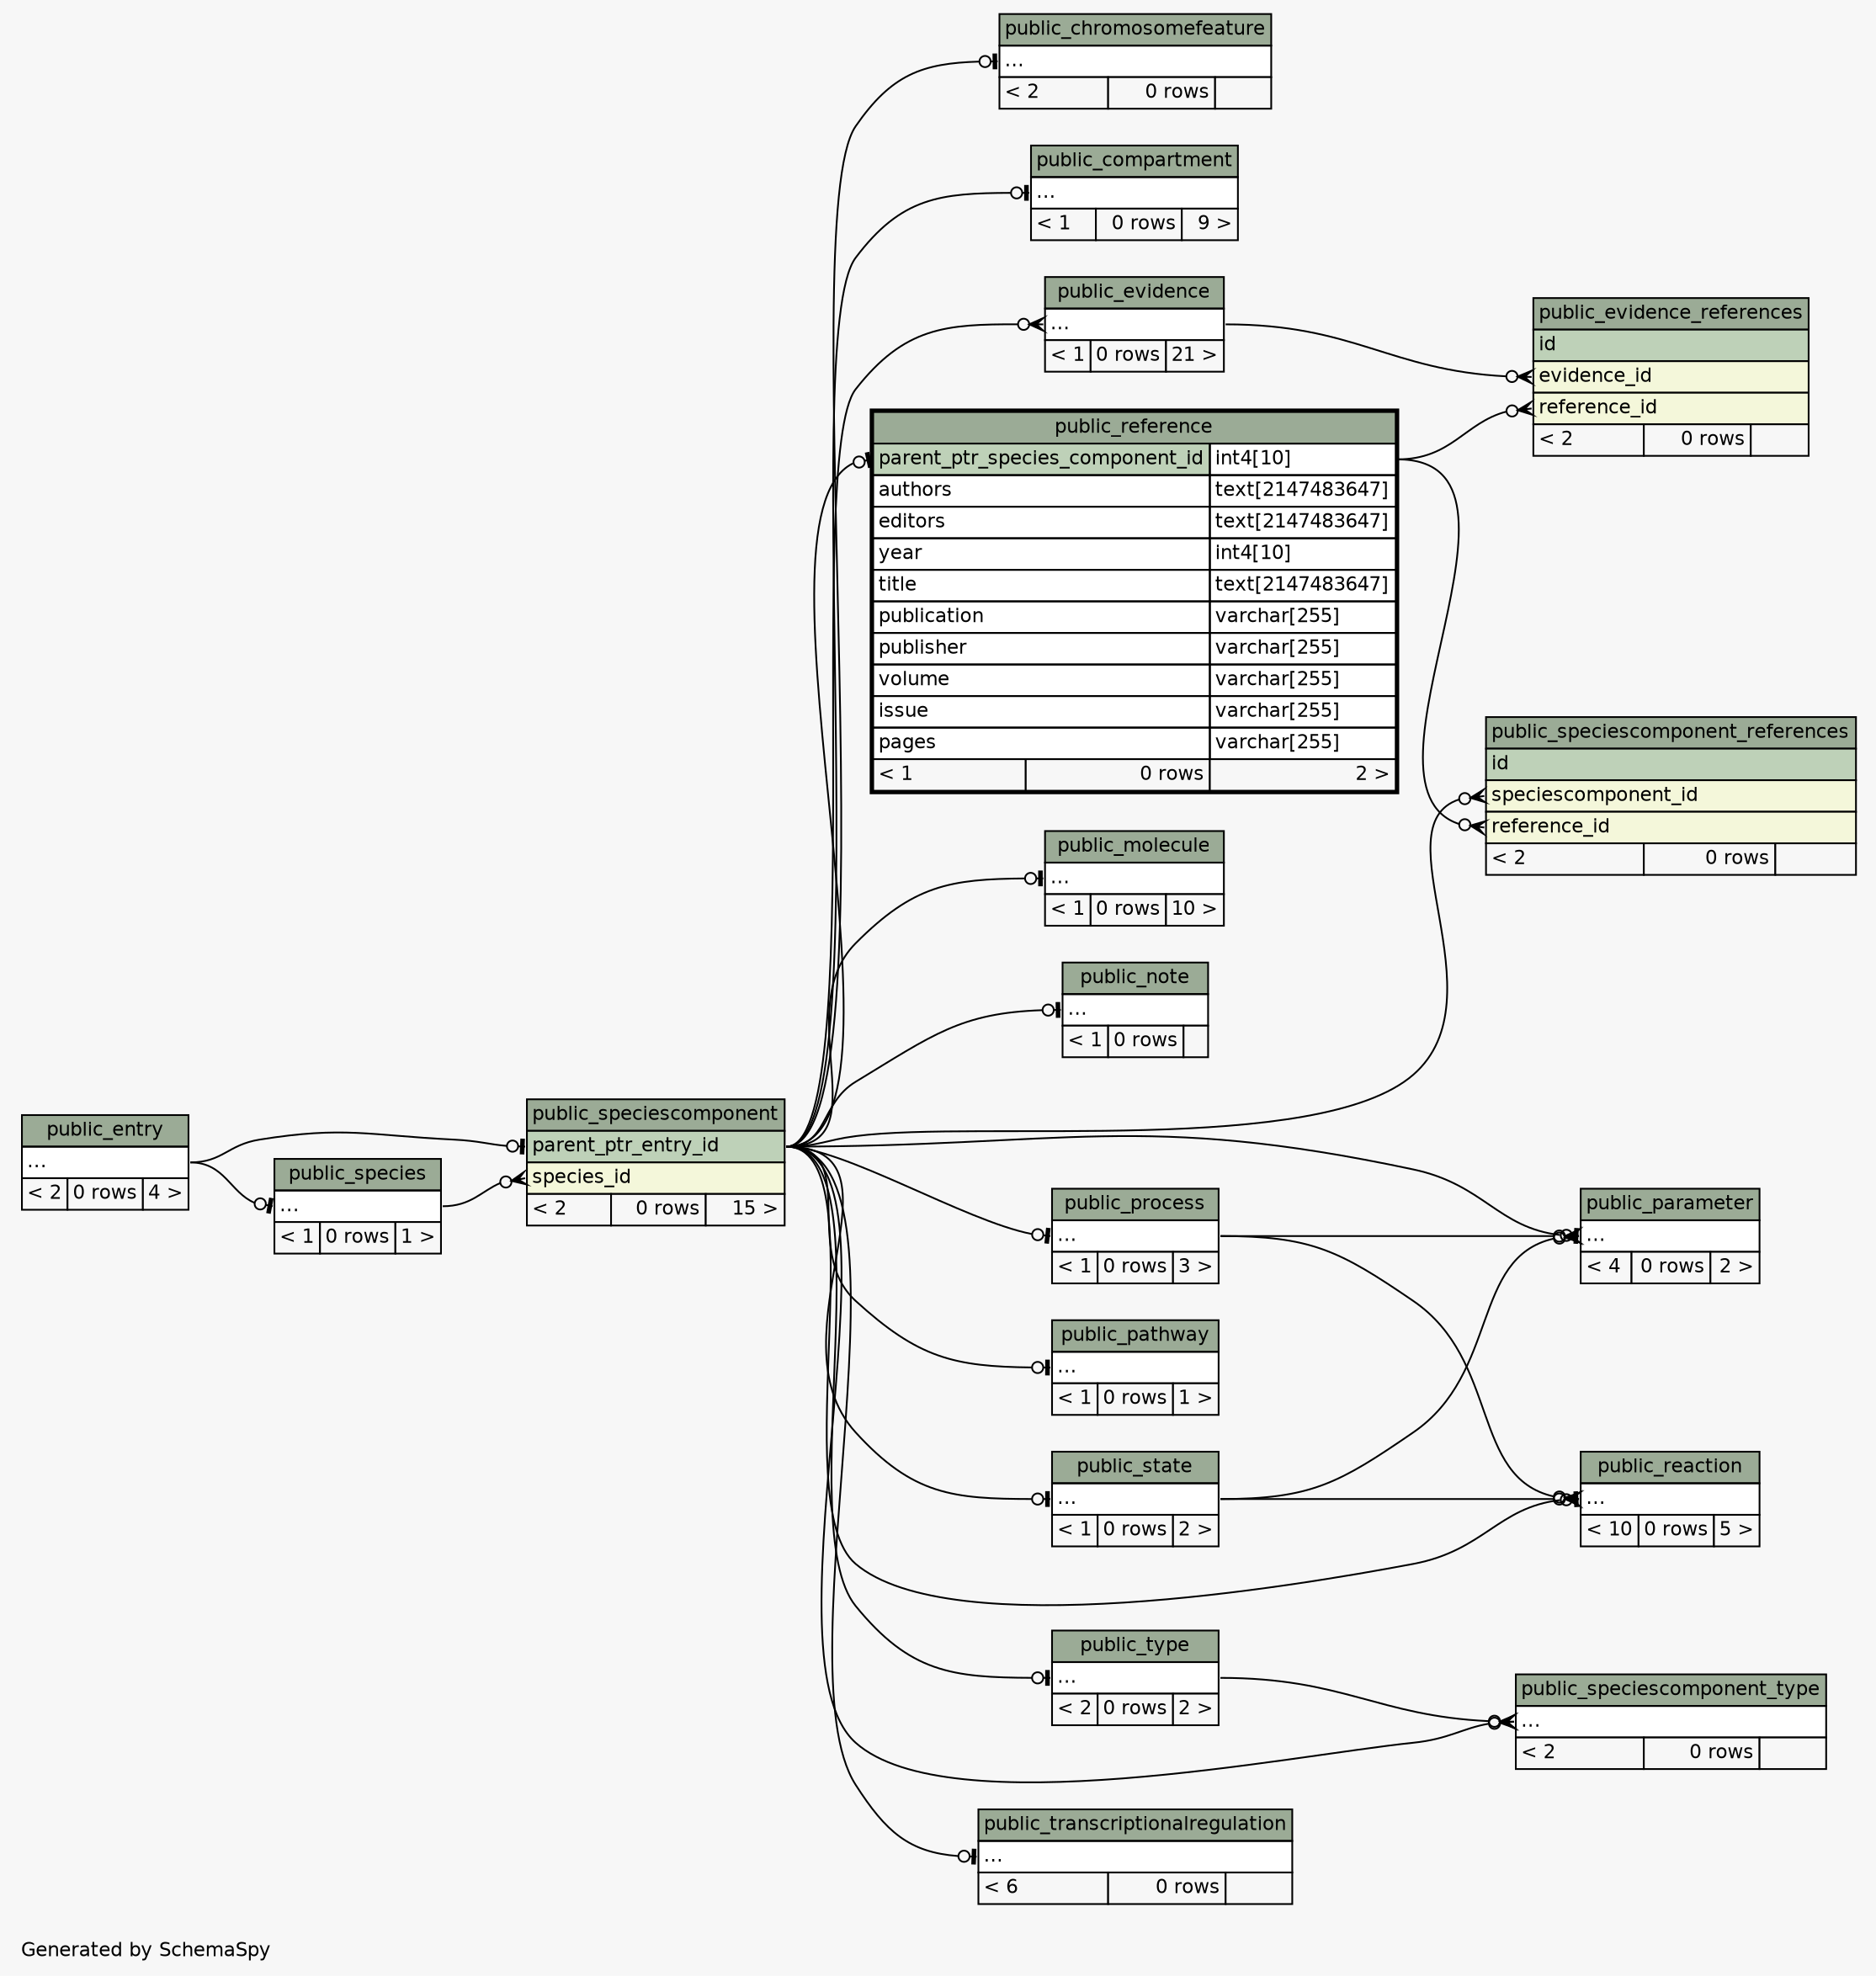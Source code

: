 // dot 2.36.0 on Linux 3.13.0-43-generic
// SchemaSpy rev 590
digraph "twoDegreesRelationshipsDiagram" {
  graph [
    rankdir="RL"
    bgcolor="#f7f7f7"
    label="\nGenerated by SchemaSpy"
    labeljust="l"
    nodesep="0.18"
    ranksep="0.46"
    fontname="Helvetica"
    fontsize="11"
  ];
  node [
    fontname="Helvetica"
    fontsize="11"
    shape="plaintext"
  ];
  edge [
    arrowsize="0.8"
  ];
  "public_chromosomefeature":"elipses":w -> "public_speciescomponent":"parent_ptr_entry_id":e [arrowhead=none dir=back arrowtail=teeodot];
  "public_compartment":"elipses":w -> "public_speciescomponent":"parent_ptr_entry_id":e [arrowhead=none dir=back arrowtail=teeodot];
  "public_evidence":"elipses":w -> "public_speciescomponent":"parent_ptr_entry_id":e [arrowhead=none dir=back arrowtail=crowodot];
  "public_evidence_references":"evidence_id":w -> "public_evidence":"elipses":e [arrowhead=none dir=back arrowtail=crowodot];
  "public_evidence_references":"reference_id":w -> "public_reference":"parent_ptr_species_component_id.type":e [arrowhead=none dir=back arrowtail=crowodot];
  "public_molecule":"elipses":w -> "public_speciescomponent":"parent_ptr_entry_id":e [arrowhead=none dir=back arrowtail=teeodot];
  "public_note":"elipses":w -> "public_speciescomponent":"parent_ptr_entry_id":e [arrowhead=none dir=back arrowtail=teeodot];
  "public_parameter":"elipses":w -> "public_speciescomponent":"parent_ptr_entry_id":e [arrowhead=none dir=back arrowtail=teeodot];
  "public_parameter":"elipses":w -> "public_process":"elipses":e [arrowhead=none dir=back arrowtail=crowodot];
  "public_parameter":"elipses":w -> "public_state":"elipses":e [arrowhead=none dir=back arrowtail=crowodot];
  "public_pathway":"elipses":w -> "public_speciescomponent":"parent_ptr_entry_id":e [arrowhead=none dir=back arrowtail=teeodot];
  "public_process":"elipses":w -> "public_speciescomponent":"parent_ptr_entry_id":e [arrowhead=none dir=back arrowtail=teeodot];
  "public_reaction":"elipses":w -> "public_speciescomponent":"parent_ptr_entry_id":e [arrowhead=none dir=back arrowtail=teeodot];
  "public_reaction":"elipses":w -> "public_process":"elipses":e [arrowhead=none dir=back arrowtail=crowodot];
  "public_reaction":"elipses":w -> "public_state":"elipses":e [arrowhead=none dir=back arrowtail=crowodot];
  "public_reference":"parent_ptr_species_component_id":w -> "public_speciescomponent":"parent_ptr_entry_id":e [arrowhead=none dir=back arrowtail=teeodot];
  "public_species":"elipses":w -> "public_entry":"elipses":e [arrowhead=none dir=back arrowtail=teeodot];
  "public_speciescomponent":"parent_ptr_entry_id":w -> "public_entry":"elipses":e [arrowhead=none dir=back arrowtail=teeodot];
  "public_speciescomponent":"species_id":w -> "public_species":"elipses":e [arrowhead=none dir=back arrowtail=crowodot];
  "public_speciescomponent_references":"reference_id":w -> "public_reference":"parent_ptr_species_component_id.type":e [arrowhead=none dir=back arrowtail=crowodot];
  "public_speciescomponent_references":"speciescomponent_id":w -> "public_speciescomponent":"parent_ptr_entry_id":e [arrowhead=none dir=back arrowtail=crowodot];
  "public_speciescomponent_type":"elipses":w -> "public_speciescomponent":"parent_ptr_entry_id":e [arrowhead=none dir=back arrowtail=crowodot];
  "public_speciescomponent_type":"elipses":w -> "public_type":"elipses":e [arrowhead=none dir=back arrowtail=crowodot];
  "public_state":"elipses":w -> "public_speciescomponent":"parent_ptr_entry_id":e [arrowhead=none dir=back arrowtail=teeodot];
  "public_transcriptionalregulation":"elipses":w -> "public_speciescomponent":"parent_ptr_entry_id":e [arrowhead=none dir=back arrowtail=teeodot];
  "public_type":"elipses":w -> "public_speciescomponent":"parent_ptr_entry_id":e [arrowhead=none dir=back arrowtail=teeodot];
  "public_chromosomefeature" [
    label=<
    <TABLE BORDER="0" CELLBORDER="1" CELLSPACING="0" BGCOLOR="#ffffff">
      <TR><TD COLSPAN="3" BGCOLOR="#9bab96" ALIGN="CENTER">public_chromosomefeature</TD></TR>
      <TR><TD PORT="elipses" COLSPAN="3" ALIGN="LEFT">...</TD></TR>
      <TR><TD ALIGN="LEFT" BGCOLOR="#f7f7f7">&lt; 2</TD><TD ALIGN="RIGHT" BGCOLOR="#f7f7f7">0 rows</TD><TD ALIGN="RIGHT" BGCOLOR="#f7f7f7">  </TD></TR>
    </TABLE>>
    URL="public_chromosomefeature.html"
    tooltip="public_chromosomefeature"
  ];
  "public_compartment" [
    label=<
    <TABLE BORDER="0" CELLBORDER="1" CELLSPACING="0" BGCOLOR="#ffffff">
      <TR><TD COLSPAN="3" BGCOLOR="#9bab96" ALIGN="CENTER">public_compartment</TD></TR>
      <TR><TD PORT="elipses" COLSPAN="3" ALIGN="LEFT">...</TD></TR>
      <TR><TD ALIGN="LEFT" BGCOLOR="#f7f7f7">&lt; 1</TD><TD ALIGN="RIGHT" BGCOLOR="#f7f7f7">0 rows</TD><TD ALIGN="RIGHT" BGCOLOR="#f7f7f7">9 &gt;</TD></TR>
    </TABLE>>
    URL="public_compartment.html"
    tooltip="public_compartment"
  ];
  "public_entry" [
    label=<
    <TABLE BORDER="0" CELLBORDER="1" CELLSPACING="0" BGCOLOR="#ffffff">
      <TR><TD COLSPAN="3" BGCOLOR="#9bab96" ALIGN="CENTER">public_entry</TD></TR>
      <TR><TD PORT="elipses" COLSPAN="3" ALIGN="LEFT">...</TD></TR>
      <TR><TD ALIGN="LEFT" BGCOLOR="#f7f7f7">&lt; 2</TD><TD ALIGN="RIGHT" BGCOLOR="#f7f7f7">0 rows</TD><TD ALIGN="RIGHT" BGCOLOR="#f7f7f7">4 &gt;</TD></TR>
    </TABLE>>
    URL="public_entry.html"
    tooltip="public_entry"
  ];
  "public_evidence" [
    label=<
    <TABLE BORDER="0" CELLBORDER="1" CELLSPACING="0" BGCOLOR="#ffffff">
      <TR><TD COLSPAN="3" BGCOLOR="#9bab96" ALIGN="CENTER">public_evidence</TD></TR>
      <TR><TD PORT="elipses" COLSPAN="3" ALIGN="LEFT">...</TD></TR>
      <TR><TD ALIGN="LEFT" BGCOLOR="#f7f7f7">&lt; 1</TD><TD ALIGN="RIGHT" BGCOLOR="#f7f7f7">0 rows</TD><TD ALIGN="RIGHT" BGCOLOR="#f7f7f7">21 &gt;</TD></TR>
    </TABLE>>
    URL="public_evidence.html"
    tooltip="public_evidence"
  ];
  "public_evidence_references" [
    label=<
    <TABLE BORDER="0" CELLBORDER="1" CELLSPACING="0" BGCOLOR="#ffffff">
      <TR><TD COLSPAN="3" BGCOLOR="#9bab96" ALIGN="CENTER">public_evidence_references</TD></TR>
      <TR><TD PORT="id" COLSPAN="3" BGCOLOR="#bed1b8" ALIGN="LEFT">id</TD></TR>
      <TR><TD PORT="evidence_id" COLSPAN="3" BGCOLOR="#f4f7da" ALIGN="LEFT">evidence_id</TD></TR>
      <TR><TD PORT="reference_id" COLSPAN="3" BGCOLOR="#f4f7da" ALIGN="LEFT">reference_id</TD></TR>
      <TR><TD ALIGN="LEFT" BGCOLOR="#f7f7f7">&lt; 2</TD><TD ALIGN="RIGHT" BGCOLOR="#f7f7f7">0 rows</TD><TD ALIGN="RIGHT" BGCOLOR="#f7f7f7">  </TD></TR>
    </TABLE>>
    URL="public_evidence_references.html"
    tooltip="public_evidence_references"
  ];
  "public_molecule" [
    label=<
    <TABLE BORDER="0" CELLBORDER="1" CELLSPACING="0" BGCOLOR="#ffffff">
      <TR><TD COLSPAN="3" BGCOLOR="#9bab96" ALIGN="CENTER">public_molecule</TD></TR>
      <TR><TD PORT="elipses" COLSPAN="3" ALIGN="LEFT">...</TD></TR>
      <TR><TD ALIGN="LEFT" BGCOLOR="#f7f7f7">&lt; 1</TD><TD ALIGN="RIGHT" BGCOLOR="#f7f7f7">0 rows</TD><TD ALIGN="RIGHT" BGCOLOR="#f7f7f7">10 &gt;</TD></TR>
    </TABLE>>
    URL="public_molecule.html"
    tooltip="public_molecule"
  ];
  "public_note" [
    label=<
    <TABLE BORDER="0" CELLBORDER="1" CELLSPACING="0" BGCOLOR="#ffffff">
      <TR><TD COLSPAN="3" BGCOLOR="#9bab96" ALIGN="CENTER">public_note</TD></TR>
      <TR><TD PORT="elipses" COLSPAN="3" ALIGN="LEFT">...</TD></TR>
      <TR><TD ALIGN="LEFT" BGCOLOR="#f7f7f7">&lt; 1</TD><TD ALIGN="RIGHT" BGCOLOR="#f7f7f7">0 rows</TD><TD ALIGN="RIGHT" BGCOLOR="#f7f7f7">  </TD></TR>
    </TABLE>>
    URL="public_note.html"
    tooltip="public_note"
  ];
  "public_parameter" [
    label=<
    <TABLE BORDER="0" CELLBORDER="1" CELLSPACING="0" BGCOLOR="#ffffff">
      <TR><TD COLSPAN="3" BGCOLOR="#9bab96" ALIGN="CENTER">public_parameter</TD></TR>
      <TR><TD PORT="elipses" COLSPAN="3" ALIGN="LEFT">...</TD></TR>
      <TR><TD ALIGN="LEFT" BGCOLOR="#f7f7f7">&lt; 4</TD><TD ALIGN="RIGHT" BGCOLOR="#f7f7f7">0 rows</TD><TD ALIGN="RIGHT" BGCOLOR="#f7f7f7">2 &gt;</TD></TR>
    </TABLE>>
    URL="public_parameter.html"
    tooltip="public_parameter"
  ];
  "public_pathway" [
    label=<
    <TABLE BORDER="0" CELLBORDER="1" CELLSPACING="0" BGCOLOR="#ffffff">
      <TR><TD COLSPAN="3" BGCOLOR="#9bab96" ALIGN="CENTER">public_pathway</TD></TR>
      <TR><TD PORT="elipses" COLSPAN="3" ALIGN="LEFT">...</TD></TR>
      <TR><TD ALIGN="LEFT" BGCOLOR="#f7f7f7">&lt; 1</TD><TD ALIGN="RIGHT" BGCOLOR="#f7f7f7">0 rows</TD><TD ALIGN="RIGHT" BGCOLOR="#f7f7f7">1 &gt;</TD></TR>
    </TABLE>>
    URL="public_pathway.html"
    tooltip="public_pathway"
  ];
  "public_process" [
    label=<
    <TABLE BORDER="0" CELLBORDER="1" CELLSPACING="0" BGCOLOR="#ffffff">
      <TR><TD COLSPAN="3" BGCOLOR="#9bab96" ALIGN="CENTER">public_process</TD></TR>
      <TR><TD PORT="elipses" COLSPAN="3" ALIGN="LEFT">...</TD></TR>
      <TR><TD ALIGN="LEFT" BGCOLOR="#f7f7f7">&lt; 1</TD><TD ALIGN="RIGHT" BGCOLOR="#f7f7f7">0 rows</TD><TD ALIGN="RIGHT" BGCOLOR="#f7f7f7">3 &gt;</TD></TR>
    </TABLE>>
    URL="public_process.html"
    tooltip="public_process"
  ];
  "public_reaction" [
    label=<
    <TABLE BORDER="0" CELLBORDER="1" CELLSPACING="0" BGCOLOR="#ffffff">
      <TR><TD COLSPAN="3" BGCOLOR="#9bab96" ALIGN="CENTER">public_reaction</TD></TR>
      <TR><TD PORT="elipses" COLSPAN="3" ALIGN="LEFT">...</TD></TR>
      <TR><TD ALIGN="LEFT" BGCOLOR="#f7f7f7">&lt; 10</TD><TD ALIGN="RIGHT" BGCOLOR="#f7f7f7">0 rows</TD><TD ALIGN="RIGHT" BGCOLOR="#f7f7f7">5 &gt;</TD></TR>
    </TABLE>>
    URL="public_reaction.html"
    tooltip="public_reaction"
  ];
  "public_reference" [
    label=<
    <TABLE BORDER="2" CELLBORDER="1" CELLSPACING="0" BGCOLOR="#ffffff">
      <TR><TD COLSPAN="3" BGCOLOR="#9bab96" ALIGN="CENTER">public_reference</TD></TR>
      <TR><TD PORT="parent_ptr_species_component_id" COLSPAN="2" BGCOLOR="#bed1b8" ALIGN="LEFT">parent_ptr_species_component_id</TD><TD PORT="parent_ptr_species_component_id.type" ALIGN="LEFT">int4[10]</TD></TR>
      <TR><TD PORT="authors" COLSPAN="2" ALIGN="LEFT">authors</TD><TD PORT="authors.type" ALIGN="LEFT">text[2147483647]</TD></TR>
      <TR><TD PORT="editors" COLSPAN="2" ALIGN="LEFT">editors</TD><TD PORT="editors.type" ALIGN="LEFT">text[2147483647]</TD></TR>
      <TR><TD PORT="year" COLSPAN="2" ALIGN="LEFT">year</TD><TD PORT="year.type" ALIGN="LEFT">int4[10]</TD></TR>
      <TR><TD PORT="title" COLSPAN="2" ALIGN="LEFT">title</TD><TD PORT="title.type" ALIGN="LEFT">text[2147483647]</TD></TR>
      <TR><TD PORT="publication" COLSPAN="2" ALIGN="LEFT">publication</TD><TD PORT="publication.type" ALIGN="LEFT">varchar[255]</TD></TR>
      <TR><TD PORT="publisher" COLSPAN="2" ALIGN="LEFT">publisher</TD><TD PORT="publisher.type" ALIGN="LEFT">varchar[255]</TD></TR>
      <TR><TD PORT="volume" COLSPAN="2" ALIGN="LEFT">volume</TD><TD PORT="volume.type" ALIGN="LEFT">varchar[255]</TD></TR>
      <TR><TD PORT="issue" COLSPAN="2" ALIGN="LEFT">issue</TD><TD PORT="issue.type" ALIGN="LEFT">varchar[255]</TD></TR>
      <TR><TD PORT="pages" COLSPAN="2" ALIGN="LEFT">pages</TD><TD PORT="pages.type" ALIGN="LEFT">varchar[255]</TD></TR>
      <TR><TD ALIGN="LEFT" BGCOLOR="#f7f7f7">&lt; 1</TD><TD ALIGN="RIGHT" BGCOLOR="#f7f7f7">0 rows</TD><TD ALIGN="RIGHT" BGCOLOR="#f7f7f7">2 &gt;</TD></TR>
    </TABLE>>
    URL="public_reference.html"
    tooltip="public_reference"
  ];
  "public_species" [
    label=<
    <TABLE BORDER="0" CELLBORDER="1" CELLSPACING="0" BGCOLOR="#ffffff">
      <TR><TD COLSPAN="3" BGCOLOR="#9bab96" ALIGN="CENTER">public_species</TD></TR>
      <TR><TD PORT="elipses" COLSPAN="3" ALIGN="LEFT">...</TD></TR>
      <TR><TD ALIGN="LEFT" BGCOLOR="#f7f7f7">&lt; 1</TD><TD ALIGN="RIGHT" BGCOLOR="#f7f7f7">0 rows</TD><TD ALIGN="RIGHT" BGCOLOR="#f7f7f7">1 &gt;</TD></TR>
    </TABLE>>
    URL="public_species.html"
    tooltip="public_species"
  ];
  "public_speciescomponent" [
    label=<
    <TABLE BORDER="0" CELLBORDER="1" CELLSPACING="0" BGCOLOR="#ffffff">
      <TR><TD COLSPAN="3" BGCOLOR="#9bab96" ALIGN="CENTER">public_speciescomponent</TD></TR>
      <TR><TD PORT="parent_ptr_entry_id" COLSPAN="3" BGCOLOR="#bed1b8" ALIGN="LEFT">parent_ptr_entry_id</TD></TR>
      <TR><TD PORT="species_id" COLSPAN="3" BGCOLOR="#f4f7da" ALIGN="LEFT">species_id</TD></TR>
      <TR><TD ALIGN="LEFT" BGCOLOR="#f7f7f7">&lt; 2</TD><TD ALIGN="RIGHT" BGCOLOR="#f7f7f7">0 rows</TD><TD ALIGN="RIGHT" BGCOLOR="#f7f7f7">15 &gt;</TD></TR>
    </TABLE>>
    URL="public_speciescomponent.html"
    tooltip="public_speciescomponent"
  ];
  "public_speciescomponent_references" [
    label=<
    <TABLE BORDER="0" CELLBORDER="1" CELLSPACING="0" BGCOLOR="#ffffff">
      <TR><TD COLSPAN="3" BGCOLOR="#9bab96" ALIGN="CENTER">public_speciescomponent_references</TD></TR>
      <TR><TD PORT="id" COLSPAN="3" BGCOLOR="#bed1b8" ALIGN="LEFT">id</TD></TR>
      <TR><TD PORT="speciescomponent_id" COLSPAN="3" BGCOLOR="#f4f7da" ALIGN="LEFT">speciescomponent_id</TD></TR>
      <TR><TD PORT="reference_id" COLSPAN="3" BGCOLOR="#f4f7da" ALIGN="LEFT">reference_id</TD></TR>
      <TR><TD ALIGN="LEFT" BGCOLOR="#f7f7f7">&lt; 2</TD><TD ALIGN="RIGHT" BGCOLOR="#f7f7f7">0 rows</TD><TD ALIGN="RIGHT" BGCOLOR="#f7f7f7">  </TD></TR>
    </TABLE>>
    URL="public_speciescomponent_references.html"
    tooltip="public_speciescomponent_references"
  ];
  "public_speciescomponent_type" [
    label=<
    <TABLE BORDER="0" CELLBORDER="1" CELLSPACING="0" BGCOLOR="#ffffff">
      <TR><TD COLSPAN="3" BGCOLOR="#9bab96" ALIGN="CENTER">public_speciescomponent_type</TD></TR>
      <TR><TD PORT="elipses" COLSPAN="3" ALIGN="LEFT">...</TD></TR>
      <TR><TD ALIGN="LEFT" BGCOLOR="#f7f7f7">&lt; 2</TD><TD ALIGN="RIGHT" BGCOLOR="#f7f7f7">0 rows</TD><TD ALIGN="RIGHT" BGCOLOR="#f7f7f7">  </TD></TR>
    </TABLE>>
    URL="public_speciescomponent_type.html"
    tooltip="public_speciescomponent_type"
  ];
  "public_state" [
    label=<
    <TABLE BORDER="0" CELLBORDER="1" CELLSPACING="0" BGCOLOR="#ffffff">
      <TR><TD COLSPAN="3" BGCOLOR="#9bab96" ALIGN="CENTER">public_state</TD></TR>
      <TR><TD PORT="elipses" COLSPAN="3" ALIGN="LEFT">...</TD></TR>
      <TR><TD ALIGN="LEFT" BGCOLOR="#f7f7f7">&lt; 1</TD><TD ALIGN="RIGHT" BGCOLOR="#f7f7f7">0 rows</TD><TD ALIGN="RIGHT" BGCOLOR="#f7f7f7">2 &gt;</TD></TR>
    </TABLE>>
    URL="public_state.html"
    tooltip="public_state"
  ];
  "public_transcriptionalregulation" [
    label=<
    <TABLE BORDER="0" CELLBORDER="1" CELLSPACING="0" BGCOLOR="#ffffff">
      <TR><TD COLSPAN="3" BGCOLOR="#9bab96" ALIGN="CENTER">public_transcriptionalregulation</TD></TR>
      <TR><TD PORT="elipses" COLSPAN="3" ALIGN="LEFT">...</TD></TR>
      <TR><TD ALIGN="LEFT" BGCOLOR="#f7f7f7">&lt; 6</TD><TD ALIGN="RIGHT" BGCOLOR="#f7f7f7">0 rows</TD><TD ALIGN="RIGHT" BGCOLOR="#f7f7f7">  </TD></TR>
    </TABLE>>
    URL="public_transcriptionalregulation.html"
    tooltip="public_transcriptionalregulation"
  ];
  "public_type" [
    label=<
    <TABLE BORDER="0" CELLBORDER="1" CELLSPACING="0" BGCOLOR="#ffffff">
      <TR><TD COLSPAN="3" BGCOLOR="#9bab96" ALIGN="CENTER">public_type</TD></TR>
      <TR><TD PORT="elipses" COLSPAN="3" ALIGN="LEFT">...</TD></TR>
      <TR><TD ALIGN="LEFT" BGCOLOR="#f7f7f7">&lt; 2</TD><TD ALIGN="RIGHT" BGCOLOR="#f7f7f7">0 rows</TD><TD ALIGN="RIGHT" BGCOLOR="#f7f7f7">2 &gt;</TD></TR>
    </TABLE>>
    URL="public_type.html"
    tooltip="public_type"
  ];
}
